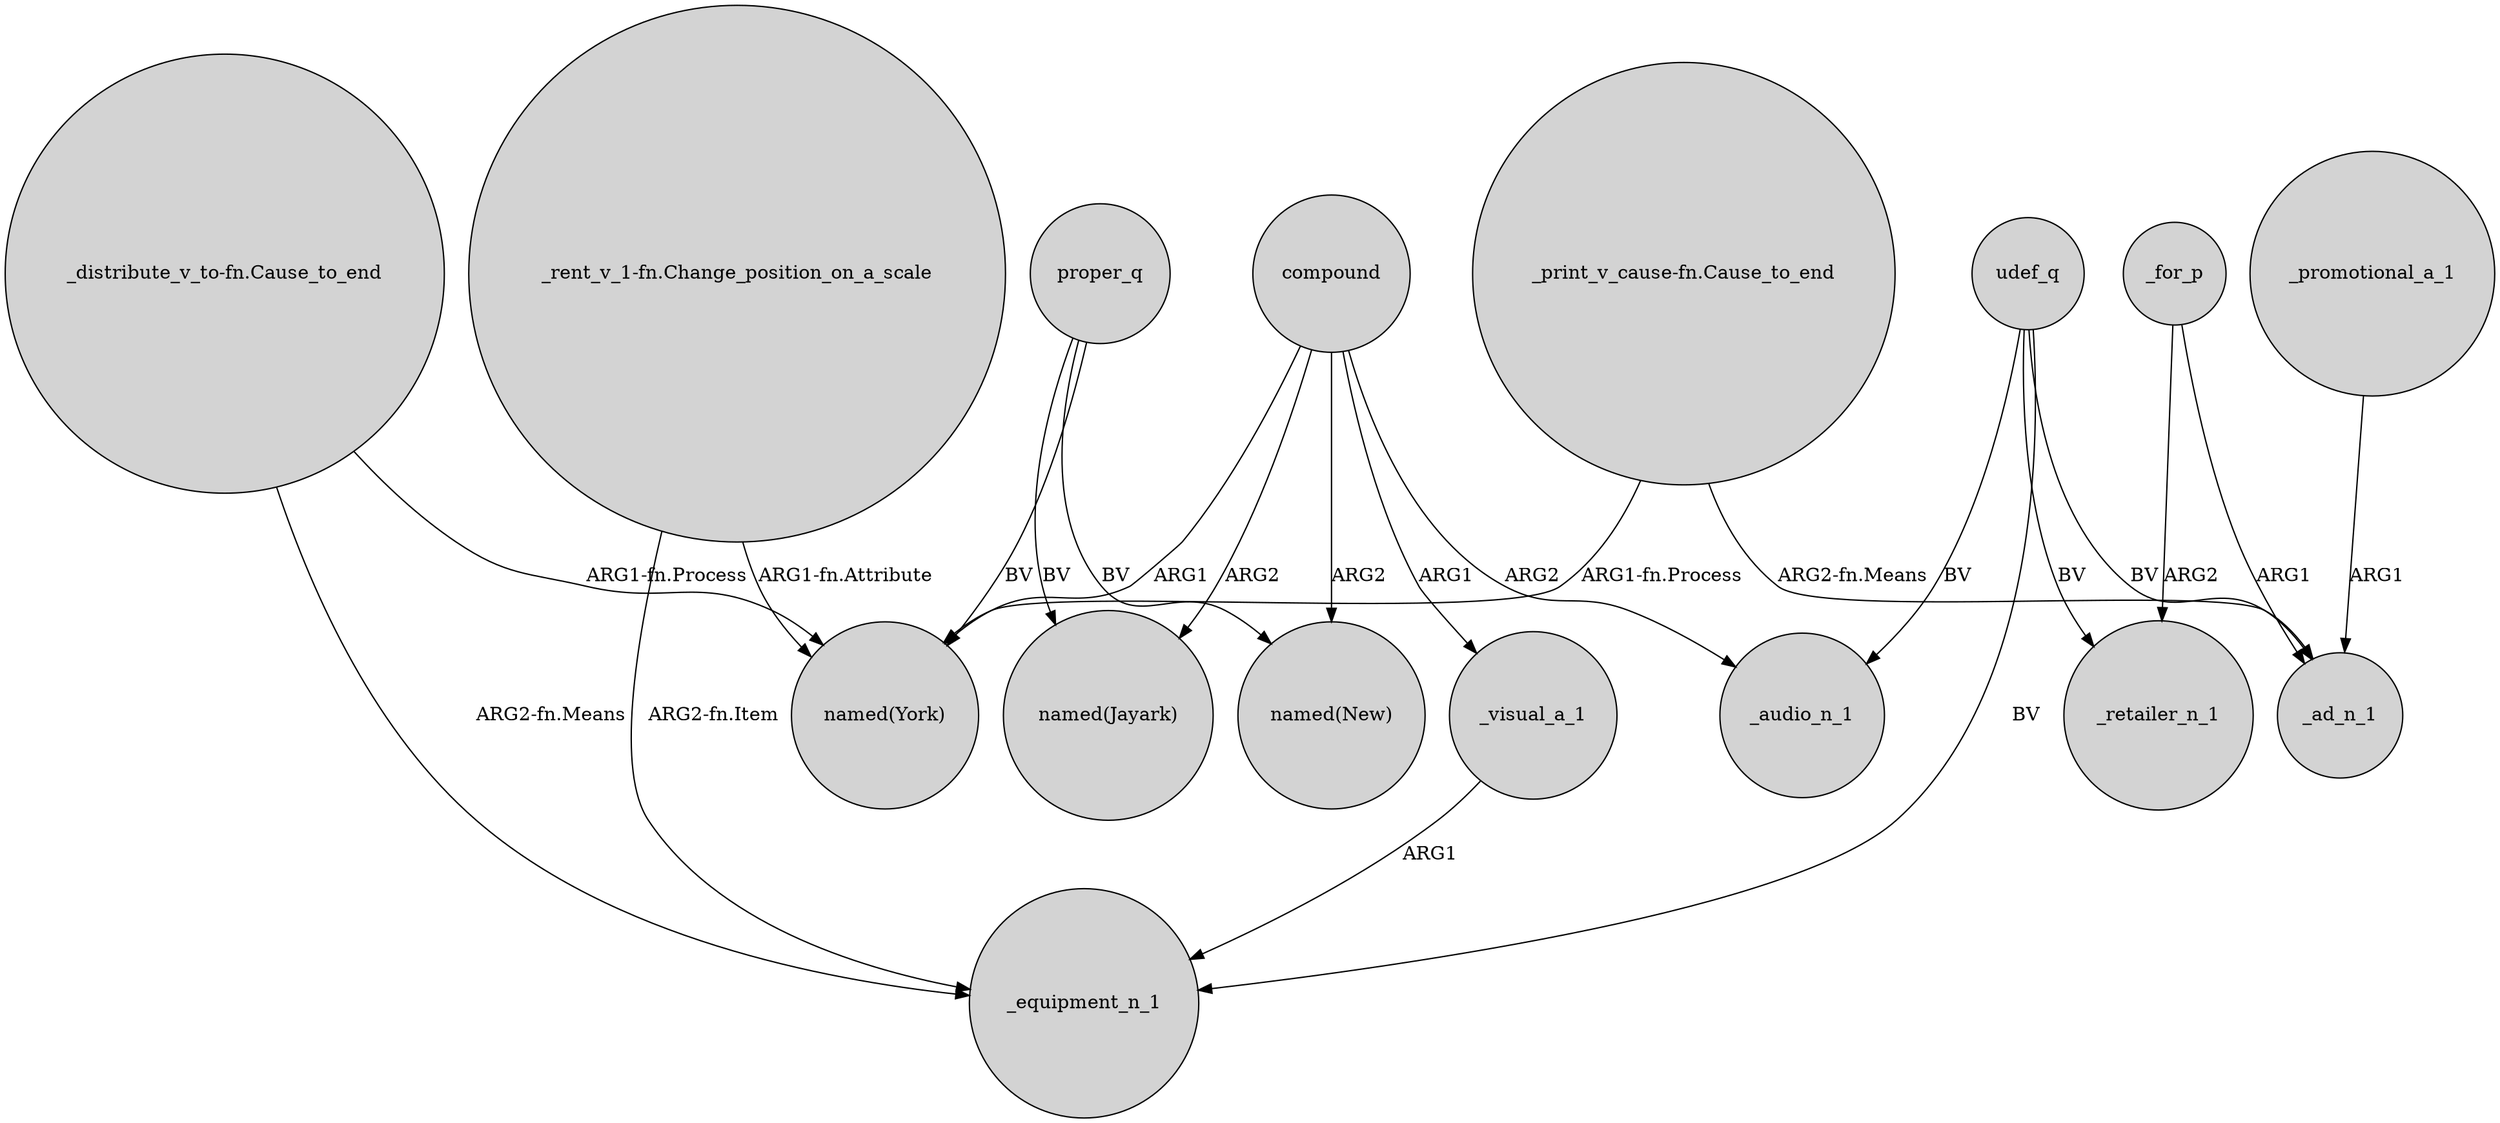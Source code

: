 digraph {
	node [shape=circle style=filled]
	udef_q -> _equipment_n_1 [label=BV]
	compound -> "named(New)" [label=ARG2]
	proper_q -> "named(Jayark)" [label=BV]
	proper_q -> "named(New)" [label=BV]
	udef_q -> _audio_n_1 [label=BV]
	compound -> _audio_n_1 [label=ARG2]
	proper_q -> "named(York)" [label=BV]
	"_distribute_v_to-fn.Cause_to_end" -> _equipment_n_1 [label="ARG2-fn.Means"]
	compound -> "named(Jayark)" [label=ARG2]
	_for_p -> _ad_n_1 [label=ARG1]
	"_distribute_v_to-fn.Cause_to_end" -> "named(York)" [label="ARG1-fn.Process"]
	"_rent_v_1-fn.Change_position_on_a_scale" -> "named(York)" [label="ARG1-fn.Attribute"]
	_visual_a_1 -> _equipment_n_1 [label=ARG1]
	"_print_v_cause-fn.Cause_to_end" -> _ad_n_1 [label="ARG2-fn.Means"]
	udef_q -> _retailer_n_1 [label=BV]
	compound -> "named(York)" [label=ARG1]
	"_print_v_cause-fn.Cause_to_end" -> "named(York)" [label="ARG1-fn.Process"]
	_for_p -> _retailer_n_1 [label=ARG2]
	compound -> _visual_a_1 [label=ARG1]
	"_rent_v_1-fn.Change_position_on_a_scale" -> _equipment_n_1 [label="ARG2-fn.Item"]
	udef_q -> _ad_n_1 [label=BV]
	_promotional_a_1 -> _ad_n_1 [label=ARG1]
}
